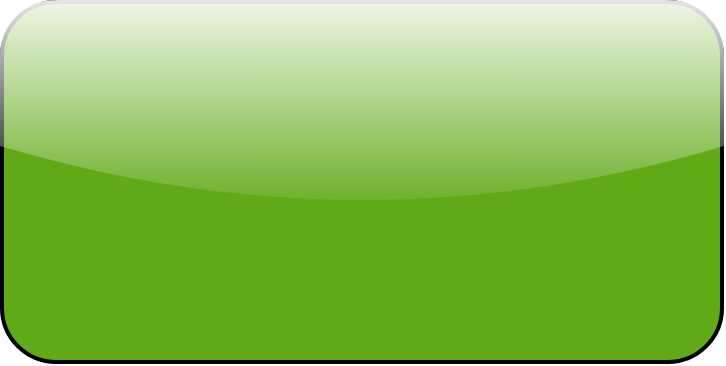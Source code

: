 <mxfile version="24.2.8" type="device">
  <diagram name="Страница — 1" id="SrTJ8GT9CZ5rW44d73fA">
    <mxGraphModel dx="806" dy="474" grid="1" gridSize="10" guides="1" tooltips="1" connect="1" arrows="1" fold="1" page="1" pageScale="1" pageWidth="827" pageHeight="1169" background="#ffffff" math="0" shadow="0">
      <root>
        <mxCell id="0" />
        <mxCell id="1" parent="0" />
        <mxCell id="CLobdzV-IfAo7vcjuYj4-2" value="" style="rounded=1;whiteSpace=wrap;html=1;fillStyle=solid;fillColor=#60a917;fontColor=#ffffff;strokeColor=#000000;glass=1;strokeWidth=2;" parent="1" vertex="1">
          <mxGeometry x="210" y="190" width="360" height="180" as="geometry" />
        </mxCell>
      </root>
    </mxGraphModel>
  </diagram>
</mxfile>
